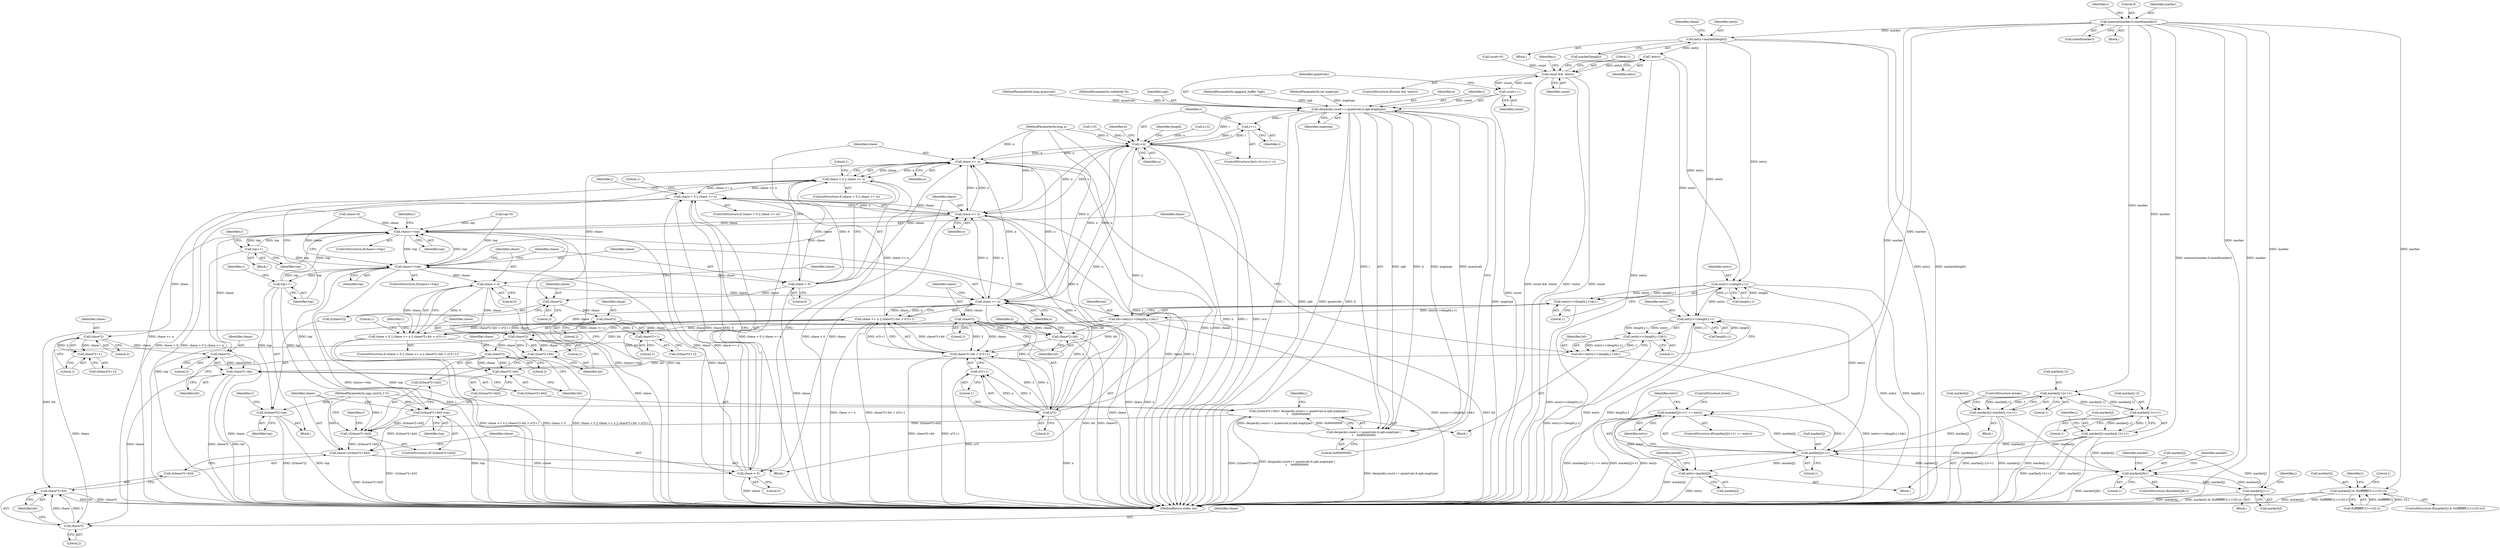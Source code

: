 digraph "1_Android_eeb4e45d5683f88488c083ecf142dc89bc3f0b47_0@API" {
"1000143" [label="(Call,memset(marker,0,sizeof(marker)))"];
"1000181" [label="(Call,entry=marker[length])"];
"1000193" [label="(Call,!entry)"];
"1000191" [label="(Call,count && !entry)"];
"1000355" [label="(Call,count++)"];
"1000353" [label="(Call,decpack(i,count++,quantvals,b,opb,maptype))"];
"1000155" [label="(Call,i++)"];
"1000152" [label="(Call,i<n)"];
"1000232" [label="(Call,chase >= n)"];
"1000228" [label="(Call,chase < 0 || chase >= n)"];
"1000306" [label="(Call,chase < 0 || chase >= n)"];
"1000242" [label="(Call,chase*2)"];
"1000250" [label="(Call,chase*2)"];
"1000249" [label="(Call,chase*2+1)"];
"1000283" [label="(Call,chase*2)"];
"1000282" [label="(Call,chase*2+bit)"];
"1000291" [label="(Call,chase*2)"];
"1000290" [label="(Call,chase*2+bit)"];
"1000301" [label="(Call,chase*2)"];
"1000300" [label="(Call,chase*2+bit)"];
"1000262" [label="(Call,chase >= n)"];
"1000261" [label="(Call,chase >= n || chase*2+bit > n*2+1)"];
"1000257" [label="(Call,chase < 0 || chase >= n || chase*2+bit > n*2+1)"];
"1000267" [label="(Call,chase*2)"];
"1000265" [label="(Call,chase*2+bit > n*2+1)"];
"1000266" [label="(Call,chase*2+bit)"];
"1000272" [label="(Call,n*2)"];
"1000271" [label="(Call,n*2+1)"];
"1000310" [label="(Call,chase >= n)"];
"1000223" [label="(Call,chase>=top)"];
"1000229" [label="(Call,chase < 0)"];
"1000237" [label="(Call,top++)"];
"1000239" [label="(Call,r[chase*2]=top)"];
"1000287" [label="(Call,r[chase*2+bit]=top)"];
"1000279" [label="(Call,!r[chase*2+bit])"];
"1000296" [label="(Call,chase=r[chase*2+bit])"];
"1000307" [label="(Call,chase < 0)"];
"1000329" [label="(Call,chase>=top)"];
"1000333" [label="(Call,top++)"];
"1000339" [label="(Call,chase*2)"];
"1000338" [label="(Call,chase*2+1)"];
"1000348" [label="(Call,chase*2)"];
"1000347" [label="(Call,chase*2+bit)"];
"1000258" [label="(Call,chase < 0)"];
"1000352" [label="(Call,decpack(i,count++,quantvals,b,opb,maptype) |\n\t    0x80000000)"];
"1000344" [label="(Call,r[chase*2+bit]= decpack(i,count++,quantvals,b,opb,maptype) |\n\t    0x80000000)"];
"1000214" [label="(Call,entry>>(length-j-1))"];
"1000213" [label="(Call,(entry>>(length-j-1))&1)"];
"1000211" [label="(Call,bit=(entry>>(length-j-1))&1)"];
"1000320" [label="(Call,entry>>(length-j-1))"];
"1000319" [label="(Call,(entry>>(length-j-1))&1)"];
"1000317" [label="(Call,bit=(entry>>(length-j-1))&1)"];
"1000407" [label="(Call,(marker[j]>>1) == entry)"];
"1000373" [label="(Call,marker[j]&1)"];
"1000391" [label="(Call,marker[j]++)"];
"1000408" [label="(Call,marker[j]>>1)"];
"1000415" [label="(Call,entry=marker[j])"];
"1000383" [label="(Call,marker[j-1]<<1)"];
"1000379" [label="(Call,marker[j]=marker[j-1]<<1)"];
"1000424" [label="(Call,marker[j-1]<<1)"];
"1000420" [label="(Call,marker[j]=marker[j-1]<<1)"];
"1000450" [label="(Call,marker[i] & (0xffffffffUL>>(32-i)))"];
"1000345" [label="(Call,r[chase*2+bit])"];
"1000414" [label="(Block,)"];
"1000110" [label="(MethodParameterIn,codebook *b)"];
"1000340" [label="(Identifier,chase)"];
"1000225" [label="(Identifier,top)"];
"1000364" [label="(Identifier,j)"];
"1000430" [label="(Literal,1)"];
"1000450" [label="(Call,marker[i] & (0xffffffffUL>>(32-i)))"];
"1000281" [label="(Identifier,r)"];
"1000132" [label="(Call,n<2)"];
"1000234" [label="(Identifier,n)"];
"1000270" [label="(Identifier,bit)"];
"1000268" [label="(Identifier,chase)"];
"1000251" [label="(Identifier,chase)"];
"1000248" [label="(Identifier,r)"];
"1000314" [label="(Literal,1)"];
"1000242" [label="(Call,chase*2)"];
"1000194" [label="(Identifier,entry)"];
"1000271" [label="(Call,n*2+1)"];
"1000334" [label="(Identifier,top)"];
"1000351" [label="(Identifier,bit)"];
"1000215" [label="(Identifier,entry)"];
"1000378" [label="(Block,)"];
"1000263" [label="(Identifier,chase)"];
"1000407" [label="(Call,(marker[j]>>1) == entry)"];
"1000260" [label="(Literal,0)"];
"1000150" [label="(Identifier,i)"];
"1000417" [label="(Call,marker[j])"];
"1000280" [label="(Call,r[chase*2+bit])"];
"1000436" [label="(Identifier,b)"];
"1000212" [label="(Identifier,bit)"];
"1000253" [label="(Literal,1)"];
"1000188" [label="(Identifier,chase)"];
"1000355" [label="(Call,count++)"];
"1000181" [label="(Call,entry=marker[length])"];
"1000311" [label="(Identifier,chase)"];
"1000262" [label="(Call,chase >= n)"];
"1000321" [label="(Identifier,entry)"];
"1000256" [label="(ControlStructure,if (chase < 0 || chase >= n || chase*2+bit > n*2+1))"];
"1000226" [label="(Block,)"];
"1000275" [label="(Literal,1)"];
"1000285" [label="(Literal,2)"];
"1000384" [label="(Call,marker[j-1])"];
"1000406" [label="(ControlStructure,if((marker[j]>>1) == entry))"];
"1000154" [label="(Identifier,n)"];
"1000224" [label="(Identifier,chase)"];
"1000377" [label="(Literal,1)"];
"1000182" [label="(Identifier,entry)"];
"1000320" [label="(Call,entry>>(length-j-1))"];
"1000152" [label="(Call,i<n)"];
"1000361" [label="(Literal,0x80000000)"];
"1000243" [label="(Identifier,chase)"];
"1000240" [label="(Call,r[chase*2])"];
"1000309" [label="(Literal,0)"];
"1000331" [label="(Identifier,top)"];
"1000247" [label="(Call,r[chase*2+1])"];
"1000222" [label="(ControlStructure,if(chase>=top))"];
"1000279" [label="(Call,!r[chase*2+bit])"];
"1000289" [label="(Identifier,r)"];
"1000121" [label="(Call,top=0)"];
"1000193" [label="(Call,!entry)"];
"1000449" [label="(ControlStructure,if(marker[i] & (0xffffffffUL>>(32-i))))"];
"1000342" [label="(Literal,1)"];
"1000216" [label="(Call,length-j-1)"];
"1000360" [label="(Identifier,maptype)"];
"1000148" [label="(ControlStructure,for(i=0;i<n;i++))"];
"1000107" [label="(MethodParameterIn,long n)"];
"1000372" [label="(ControlStructure,if(marker[j]&1))"];
"1000239" [label="(Call,r[chase*2]=top)"];
"1000319" [label="(Call,(entry>>(length-j-1))&1)"];
"1000145" [label="(Literal,0)"];
"1000415" [label="(Call,entry=marker[j])"];
"1000359" [label="(Identifier,opb)"];
"1000146" [label="(Call,sizeof(marker))"];
"1000357" [label="(Identifier,quantvals)"];
"1000356" [label="(Identifier,count)"];
"1000304" [label="(Identifier,bit)"];
"1000286" [label="(Identifier,bit)"];
"1000156" [label="(Identifier,i)"];
"1000111" [label="(MethodParameterIn,oggpack_buffer *opb)"];
"1000269" [label="(Literal,2)"];
"1000227" [label="(ControlStructure,if (chase < 0 || chase >= n))"];
"1000273" [label="(Identifier,n)"];
"1000312" [label="(Identifier,n)"];
"1000149" [label="(Call,i=0)"];
"1000315" [label="(Block,)"];
"1000370" [label="(Identifier,j)"];
"1000267" [label="(Call,chase*2)"];
"1000338" [label="(Call,chase*2+1)"];
"1000374" [label="(Call,marker[j])"];
"1000392" [label="(Call,marker[j])"];
"1000155" [label="(Call,i++)"];
"1000408" [label="(Call,marker[j]>>1)"];
"1000108" [label="(MethodParameterIn,ogg_uint32_t *r)"];
"1000250" [label="(Call,chase*2)"];
"1000432" [label="(ControlStructure,break;)"];
"1000297" [label="(Identifier,chase)"];
"1000350" [label="(Literal,2)"];
"1000328" [label="(ControlStructure,if(chase>=top))"];
"1000191" [label="(Call,count && !entry)"];
"1000295" [label="(Identifier,top)"];
"1000327" [label="(Literal,1)"];
"1000192" [label="(Identifier,count)"];
"1000332" [label="(Block,)"];
"1000333" [label="(Call,top++)"];
"1000278" [label="(ControlStructure,if(!r[chase*2+bit]))"];
"1000383" [label="(Call,marker[j-1]<<1)"];
"1000318" [label="(Identifier,bit)"];
"1000153" [label="(Identifier,i)"];
"1000228" [label="(Call,chase < 0 || chase >= n)"];
"1000236" [label="(Literal,1)"];
"1000451" [label="(Call,marker[i])"];
"1000277" [label="(Literal,1)"];
"1000230" [label="(Identifier,chase)"];
"1000187" [label="(Call,chase=0)"];
"1000233" [label="(Identifier,chase)"];
"1000294" [label="(Identifier,bit)"];
"1000282" [label="(Call,chase*2+bit)"];
"1000305" [label="(ControlStructure,if (chase < 0 || chase >= n))"];
"1000292" [label="(Identifier,chase)"];
"1000232" [label="(Call,chase >= n)"];
"1000112" [label="(MethodParameterIn,int maptype)"];
"1000358" [label="(Identifier,b)"];
"1000274" [label="(Literal,2)"];
"1000380" [label="(Call,marker[j])"];
"1000221" [label="(Literal,1)"];
"1000245" [label="(Identifier,top)"];
"1000266" [label="(Call,chase*2+bit)"];
"1000371" [label="(Block,)"];
"1000308" [label="(Identifier,chase)"];
"1000238" [label="(Identifier,top)"];
"1000420" [label="(Call,marker[j]=marker[j-1]<<1)"];
"1000200" [label="(Identifier,j)"];
"1000261" [label="(Call,chase >= n || chase*2+bit > n*2+1)"];
"1000209" [label="(Block,)"];
"1000214" [label="(Call,entry>>(length-j-1))"];
"1000353" [label="(Call,decpack(i,count++,quantvals,b,opb,maptype))"];
"1000197" [label="(Literal,1)"];
"1000307" [label="(Call,chase < 0)"];
"1000249" [label="(Call,chase*2+1)"];
"1000144" [label="(Identifier,marker)"];
"1000264" [label="(Identifier,n)"];
"1000244" [label="(Literal,2)"];
"1000117" [label="(Call,count=0)"];
"1000229" [label="(Call,chase < 0)"];
"1000405" [label="(Identifier,j)"];
"1000166" [label="(Block,)"];
"1000348" [label="(Call,chase*2)"];
"1000272" [label="(Call,n*2)"];
"1000341" [label="(Literal,2)"];
"1000143" [label="(Call,memset(marker,0,sizeof(marker)))"];
"1000300" [label="(Call,chase*2+bit)"];
"1000339" [label="(Call,chase*2)"];
"1000293" [label="(Literal,2)"];
"1000409" [label="(Call,marker[j])"];
"1000389" [label="(Literal,1)"];
"1000190" [label="(ControlStructure,if(count && !entry))"];
"1000258" [label="(Call,chase < 0)"];
"1000416" [label="(Identifier,entry)"];
"1000306" [label="(Call,chase < 0 || chase >= n)"];
"1000283" [label="(Call,chase*2)"];
"1000379" [label="(Call,marker[j]=marker[j-1]<<1)"];
"1000160" [label="(Identifier,length)"];
"1000301" [label="(Call,chase*2)"];
"1000241" [label="(Identifier,r)"];
"1000346" [label="(Identifier,r)"];
"1000223" [label="(Call,chase>=top)"];
"1000208" [label="(Identifier,j)"];
"1000425" [label="(Call,marker[j-1])"];
"1000322" [label="(Call,length-j-1)"];
"1000349" [label="(Identifier,chase)"];
"1000413" [label="(Identifier,entry)"];
"1000464" [label="(MethodReturn,static int)"];
"1000330" [label="(Identifier,chase)"];
"1000354" [label="(Identifier,i)"];
"1000381" [label="(Identifier,marker)"];
"1000211" [label="(Call,bit=(entry>>(length-j-1))&1)"];
"1000393" [label="(Identifier,marker)"];
"1000183" [label="(Call,marker[length])"];
"1000329" [label="(Call,chase>=top)"];
"1000296" [label="(Call,chase=r[chase*2+bit])"];
"1000290" [label="(Call,chase*2+bit)"];
"1000373" [label="(Call,marker[j]&1)"];
"1000352" [label="(Call,decpack(i,count++,quantvals,b,opb,maptype) |\n\t    0x80000000)"];
"1000317" [label="(Call,bit=(entry>>(length-j-1))&1)"];
"1000231" [label="(Literal,0)"];
"1000336" [label="(Call,r[chase*2+1])"];
"1000291" [label="(Call,chase*2)"];
"1000310" [label="(Call,chase >= n)"];
"1000298" [label="(Call,r[chase*2+bit])"];
"1000265" [label="(Call,chase*2+bit > n*2+1)"];
"1000421" [label="(Call,marker[j])"];
"1000303" [label="(Literal,2)"];
"1000424" [label="(Call,marker[j-1]<<1)"];
"1000412" [label="(Literal,1)"];
"1000259" [label="(Identifier,chase)"];
"1000284" [label="(Identifier,chase)"];
"1000391" [label="(Call,marker[j]++)"];
"1000390" [label="(ControlStructure,break;)"];
"1000454" [label="(Call,0xffffffffUL>>(32-i))"];
"1000448" [label="(Identifier,i)"];
"1000337" [label="(Identifier,r)"];
"1000237" [label="(Call,top++)"];
"1000142" [label="(Block,)"];
"1000344" [label="(Call,r[chase*2+bit]= decpack(i,count++,quantvals,b,opb,maptype) |\n\t    0x80000000)"];
"1000213" [label="(Call,(entry>>(length-j-1))&1)"];
"1000109" [label="(MethodParameterIn,long quantvals)"];
"1000252" [label="(Literal,2)"];
"1000347" [label="(Call,chase*2+bit)"];
"1000302" [label="(Identifier,chase)"];
"1000257" [label="(Call,chase < 0 || chase >= n || chase*2+bit > n*2+1)"];
"1000461" [label="(Literal,1)"];
"1000287" [label="(Call,r[chase*2+bit]=top)"];
"1000288" [label="(Call,r[chase*2+bit])"];
"1000422" [label="(Identifier,marker)"];
"1000143" -> "1000142"  [label="AST: "];
"1000143" -> "1000146"  [label="CFG: "];
"1000144" -> "1000143"  [label="AST: "];
"1000145" -> "1000143"  [label="AST: "];
"1000146" -> "1000143"  [label="AST: "];
"1000150" -> "1000143"  [label="CFG: "];
"1000143" -> "1000464"  [label="DDG: marker"];
"1000143" -> "1000464"  [label="DDG: memset(marker,0,sizeof(marker))"];
"1000143" -> "1000181"  [label="DDG: marker"];
"1000143" -> "1000373"  [label="DDG: marker"];
"1000143" -> "1000383"  [label="DDG: marker"];
"1000143" -> "1000391"  [label="DDG: marker"];
"1000143" -> "1000408"  [label="DDG: marker"];
"1000143" -> "1000415"  [label="DDG: marker"];
"1000143" -> "1000424"  [label="DDG: marker"];
"1000143" -> "1000450"  [label="DDG: marker"];
"1000181" -> "1000166"  [label="AST: "];
"1000181" -> "1000183"  [label="CFG: "];
"1000182" -> "1000181"  [label="AST: "];
"1000183" -> "1000181"  [label="AST: "];
"1000188" -> "1000181"  [label="CFG: "];
"1000181" -> "1000464"  [label="DDG: entry"];
"1000181" -> "1000464"  [label="DDG: marker[length]"];
"1000181" -> "1000193"  [label="DDG: entry"];
"1000181" -> "1000214"  [label="DDG: entry"];
"1000181" -> "1000320"  [label="DDG: entry"];
"1000193" -> "1000191"  [label="AST: "];
"1000193" -> "1000194"  [label="CFG: "];
"1000194" -> "1000193"  [label="AST: "];
"1000191" -> "1000193"  [label="CFG: "];
"1000193" -> "1000464"  [label="DDG: entry"];
"1000193" -> "1000191"  [label="DDG: entry"];
"1000193" -> "1000214"  [label="DDG: entry"];
"1000193" -> "1000320"  [label="DDG: entry"];
"1000191" -> "1000190"  [label="AST: "];
"1000191" -> "1000192"  [label="CFG: "];
"1000192" -> "1000191"  [label="AST: "];
"1000197" -> "1000191"  [label="CFG: "];
"1000200" -> "1000191"  [label="CFG: "];
"1000191" -> "1000464"  [label="DDG: count && !entry"];
"1000191" -> "1000464"  [label="DDG: !entry"];
"1000191" -> "1000464"  [label="DDG: count"];
"1000355" -> "1000191"  [label="DDG: count"];
"1000117" -> "1000191"  [label="DDG: count"];
"1000191" -> "1000355"  [label="DDG: count"];
"1000355" -> "1000353"  [label="AST: "];
"1000355" -> "1000356"  [label="CFG: "];
"1000356" -> "1000355"  [label="AST: "];
"1000357" -> "1000355"  [label="CFG: "];
"1000355" -> "1000464"  [label="DDG: count"];
"1000355" -> "1000353"  [label="DDG: count"];
"1000353" -> "1000352"  [label="AST: "];
"1000353" -> "1000360"  [label="CFG: "];
"1000354" -> "1000353"  [label="AST: "];
"1000357" -> "1000353"  [label="AST: "];
"1000358" -> "1000353"  [label="AST: "];
"1000359" -> "1000353"  [label="AST: "];
"1000360" -> "1000353"  [label="AST: "];
"1000361" -> "1000353"  [label="CFG: "];
"1000353" -> "1000464"  [label="DDG: quantvals"];
"1000353" -> "1000464"  [label="DDG: b"];
"1000353" -> "1000464"  [label="DDG: maptype"];
"1000353" -> "1000464"  [label="DDG: i"];
"1000353" -> "1000464"  [label="DDG: opb"];
"1000353" -> "1000155"  [label="DDG: i"];
"1000353" -> "1000352"  [label="DDG: opb"];
"1000353" -> "1000352"  [label="DDG: b"];
"1000353" -> "1000352"  [label="DDG: maptype"];
"1000353" -> "1000352"  [label="DDG: quantvals"];
"1000353" -> "1000352"  [label="DDG: i"];
"1000152" -> "1000353"  [label="DDG: i"];
"1000109" -> "1000353"  [label="DDG: quantvals"];
"1000110" -> "1000353"  [label="DDG: b"];
"1000111" -> "1000353"  [label="DDG: opb"];
"1000112" -> "1000353"  [label="DDG: maptype"];
"1000155" -> "1000148"  [label="AST: "];
"1000155" -> "1000156"  [label="CFG: "];
"1000156" -> "1000155"  [label="AST: "];
"1000153" -> "1000155"  [label="CFG: "];
"1000155" -> "1000152"  [label="DDG: i"];
"1000152" -> "1000155"  [label="DDG: i"];
"1000152" -> "1000148"  [label="AST: "];
"1000152" -> "1000154"  [label="CFG: "];
"1000153" -> "1000152"  [label="AST: "];
"1000154" -> "1000152"  [label="AST: "];
"1000160" -> "1000152"  [label="CFG: "];
"1000436" -> "1000152"  [label="CFG: "];
"1000152" -> "1000464"  [label="DDG: i<n"];
"1000152" -> "1000464"  [label="DDG: i"];
"1000152" -> "1000464"  [label="DDG: n"];
"1000149" -> "1000152"  [label="DDG: i"];
"1000310" -> "1000152"  [label="DDG: n"];
"1000262" -> "1000152"  [label="DDG: n"];
"1000132" -> "1000152"  [label="DDG: n"];
"1000272" -> "1000152"  [label="DDG: n"];
"1000232" -> "1000152"  [label="DDG: n"];
"1000107" -> "1000152"  [label="DDG: n"];
"1000152" -> "1000232"  [label="DDG: n"];
"1000152" -> "1000262"  [label="DDG: n"];
"1000152" -> "1000310"  [label="DDG: n"];
"1000232" -> "1000228"  [label="AST: "];
"1000232" -> "1000234"  [label="CFG: "];
"1000233" -> "1000232"  [label="AST: "];
"1000234" -> "1000232"  [label="AST: "];
"1000228" -> "1000232"  [label="CFG: "];
"1000232" -> "1000464"  [label="DDG: chase"];
"1000232" -> "1000464"  [label="DDG: n"];
"1000232" -> "1000228"  [label="DDG: chase"];
"1000232" -> "1000228"  [label="DDG: n"];
"1000229" -> "1000232"  [label="DDG: chase"];
"1000310" -> "1000232"  [label="DDG: n"];
"1000262" -> "1000232"  [label="DDG: n"];
"1000272" -> "1000232"  [label="DDG: n"];
"1000107" -> "1000232"  [label="DDG: n"];
"1000232" -> "1000242"  [label="DDG: chase"];
"1000232" -> "1000262"  [label="DDG: n"];
"1000232" -> "1000310"  [label="DDG: n"];
"1000228" -> "1000227"  [label="AST: "];
"1000228" -> "1000229"  [label="CFG: "];
"1000229" -> "1000228"  [label="AST: "];
"1000236" -> "1000228"  [label="CFG: "];
"1000238" -> "1000228"  [label="CFG: "];
"1000228" -> "1000464"  [label="DDG: chase < 0 || chase >= n"];
"1000228" -> "1000464"  [label="DDG: chase < 0"];
"1000228" -> "1000464"  [label="DDG: chase >= n"];
"1000229" -> "1000228"  [label="DDG: chase"];
"1000229" -> "1000228"  [label="DDG: 0"];
"1000306" -> "1000228"  [label="DDG: chase >= n"];
"1000228" -> "1000306"  [label="DDG: chase >= n"];
"1000306" -> "1000305"  [label="AST: "];
"1000306" -> "1000307"  [label="CFG: "];
"1000306" -> "1000310"  [label="CFG: "];
"1000307" -> "1000306"  [label="AST: "];
"1000310" -> "1000306"  [label="AST: "];
"1000314" -> "1000306"  [label="CFG: "];
"1000208" -> "1000306"  [label="CFG: "];
"1000306" -> "1000464"  [label="DDG: chase >= n"];
"1000306" -> "1000464"  [label="DDG: chase < 0"];
"1000306" -> "1000464"  [label="DDG: chase < 0 || chase >= n"];
"1000307" -> "1000306"  [label="DDG: chase"];
"1000307" -> "1000306"  [label="DDG: 0"];
"1000310" -> "1000306"  [label="DDG: chase"];
"1000310" -> "1000306"  [label="DDG: n"];
"1000261" -> "1000306"  [label="DDG: chase >= n"];
"1000242" -> "1000240"  [label="AST: "];
"1000242" -> "1000244"  [label="CFG: "];
"1000243" -> "1000242"  [label="AST: "];
"1000244" -> "1000242"  [label="AST: "];
"1000240" -> "1000242"  [label="CFG: "];
"1000229" -> "1000242"  [label="DDG: chase"];
"1000242" -> "1000250"  [label="DDG: chase"];
"1000250" -> "1000249"  [label="AST: "];
"1000250" -> "1000252"  [label="CFG: "];
"1000251" -> "1000250"  [label="AST: "];
"1000252" -> "1000250"  [label="AST: "];
"1000253" -> "1000250"  [label="CFG: "];
"1000250" -> "1000249"  [label="DDG: chase"];
"1000250" -> "1000249"  [label="DDG: 2"];
"1000250" -> "1000283"  [label="DDG: chase"];
"1000249" -> "1000247"  [label="AST: "];
"1000249" -> "1000253"  [label="CFG: "];
"1000253" -> "1000249"  [label="AST: "];
"1000247" -> "1000249"  [label="CFG: "];
"1000283" -> "1000282"  [label="AST: "];
"1000283" -> "1000285"  [label="CFG: "];
"1000284" -> "1000283"  [label="AST: "];
"1000285" -> "1000283"  [label="AST: "];
"1000286" -> "1000283"  [label="CFG: "];
"1000283" -> "1000282"  [label="DDG: chase"];
"1000283" -> "1000282"  [label="DDG: 2"];
"1000258" -> "1000283"  [label="DDG: chase"];
"1000267" -> "1000283"  [label="DDG: chase"];
"1000262" -> "1000283"  [label="DDG: chase"];
"1000283" -> "1000291"  [label="DDG: chase"];
"1000283" -> "1000301"  [label="DDG: chase"];
"1000282" -> "1000280"  [label="AST: "];
"1000282" -> "1000286"  [label="CFG: "];
"1000286" -> "1000282"  [label="AST: "];
"1000280" -> "1000282"  [label="CFG: "];
"1000211" -> "1000282"  [label="DDG: bit"];
"1000291" -> "1000290"  [label="AST: "];
"1000291" -> "1000293"  [label="CFG: "];
"1000292" -> "1000291"  [label="AST: "];
"1000293" -> "1000291"  [label="AST: "];
"1000294" -> "1000291"  [label="CFG: "];
"1000291" -> "1000290"  [label="DDG: chase"];
"1000291" -> "1000290"  [label="DDG: 2"];
"1000291" -> "1000301"  [label="DDG: chase"];
"1000290" -> "1000288"  [label="AST: "];
"1000290" -> "1000294"  [label="CFG: "];
"1000294" -> "1000290"  [label="AST: "];
"1000288" -> "1000290"  [label="CFG: "];
"1000211" -> "1000290"  [label="DDG: bit"];
"1000301" -> "1000300"  [label="AST: "];
"1000301" -> "1000303"  [label="CFG: "];
"1000302" -> "1000301"  [label="AST: "];
"1000303" -> "1000301"  [label="AST: "];
"1000304" -> "1000301"  [label="CFG: "];
"1000301" -> "1000300"  [label="DDG: chase"];
"1000301" -> "1000300"  [label="DDG: 2"];
"1000300" -> "1000298"  [label="AST: "];
"1000300" -> "1000304"  [label="CFG: "];
"1000304" -> "1000300"  [label="AST: "];
"1000298" -> "1000300"  [label="CFG: "];
"1000300" -> "1000464"  [label="DDG: bit"];
"1000300" -> "1000464"  [label="DDG: chase*2"];
"1000211" -> "1000300"  [label="DDG: bit"];
"1000262" -> "1000261"  [label="AST: "];
"1000262" -> "1000264"  [label="CFG: "];
"1000263" -> "1000262"  [label="AST: "];
"1000264" -> "1000262"  [label="AST: "];
"1000268" -> "1000262"  [label="CFG: "];
"1000261" -> "1000262"  [label="CFG: "];
"1000262" -> "1000464"  [label="DDG: n"];
"1000262" -> "1000464"  [label="DDG: chase"];
"1000262" -> "1000261"  [label="DDG: chase"];
"1000262" -> "1000261"  [label="DDG: n"];
"1000258" -> "1000262"  [label="DDG: chase"];
"1000310" -> "1000262"  [label="DDG: n"];
"1000272" -> "1000262"  [label="DDG: n"];
"1000107" -> "1000262"  [label="DDG: n"];
"1000262" -> "1000267"  [label="DDG: chase"];
"1000262" -> "1000272"  [label="DDG: n"];
"1000262" -> "1000310"  [label="DDG: n"];
"1000261" -> "1000257"  [label="AST: "];
"1000261" -> "1000265"  [label="CFG: "];
"1000265" -> "1000261"  [label="AST: "];
"1000257" -> "1000261"  [label="CFG: "];
"1000261" -> "1000464"  [label="DDG: chase*2+bit > n*2+1"];
"1000261" -> "1000464"  [label="DDG: chase >= n"];
"1000261" -> "1000257"  [label="DDG: chase >= n"];
"1000261" -> "1000257"  [label="DDG: chase*2+bit > n*2+1"];
"1000265" -> "1000261"  [label="DDG: chase*2+bit"];
"1000265" -> "1000261"  [label="DDG: n*2+1"];
"1000257" -> "1000256"  [label="AST: "];
"1000257" -> "1000258"  [label="CFG: "];
"1000258" -> "1000257"  [label="AST: "];
"1000277" -> "1000257"  [label="CFG: "];
"1000281" -> "1000257"  [label="CFG: "];
"1000257" -> "1000464"  [label="DDG: chase < 0"];
"1000257" -> "1000464"  [label="DDG: chase < 0 || chase >= n || chase*2+bit > n*2+1"];
"1000257" -> "1000464"  [label="DDG: chase >= n || chase*2+bit > n*2+1"];
"1000258" -> "1000257"  [label="DDG: chase"];
"1000258" -> "1000257"  [label="DDG: 0"];
"1000267" -> "1000266"  [label="AST: "];
"1000267" -> "1000269"  [label="CFG: "];
"1000268" -> "1000267"  [label="AST: "];
"1000269" -> "1000267"  [label="AST: "];
"1000270" -> "1000267"  [label="CFG: "];
"1000267" -> "1000464"  [label="DDG: chase"];
"1000267" -> "1000265"  [label="DDG: chase"];
"1000267" -> "1000265"  [label="DDG: 2"];
"1000267" -> "1000266"  [label="DDG: chase"];
"1000267" -> "1000266"  [label="DDG: 2"];
"1000265" -> "1000271"  [label="CFG: "];
"1000266" -> "1000265"  [label="AST: "];
"1000271" -> "1000265"  [label="AST: "];
"1000265" -> "1000464"  [label="DDG: chase*2+bit"];
"1000265" -> "1000464"  [label="DDG: n*2+1"];
"1000211" -> "1000265"  [label="DDG: bit"];
"1000272" -> "1000265"  [label="DDG: n"];
"1000272" -> "1000265"  [label="DDG: 2"];
"1000266" -> "1000270"  [label="CFG: "];
"1000270" -> "1000266"  [label="AST: "];
"1000273" -> "1000266"  [label="CFG: "];
"1000266" -> "1000464"  [label="DDG: chase*2"];
"1000266" -> "1000464"  [label="DDG: bit"];
"1000211" -> "1000266"  [label="DDG: bit"];
"1000272" -> "1000271"  [label="AST: "];
"1000272" -> "1000274"  [label="CFG: "];
"1000273" -> "1000272"  [label="AST: "];
"1000274" -> "1000272"  [label="AST: "];
"1000275" -> "1000272"  [label="CFG: "];
"1000272" -> "1000464"  [label="DDG: n"];
"1000272" -> "1000271"  [label="DDG: n"];
"1000272" -> "1000271"  [label="DDG: 2"];
"1000107" -> "1000272"  [label="DDG: n"];
"1000272" -> "1000310"  [label="DDG: n"];
"1000271" -> "1000275"  [label="CFG: "];
"1000275" -> "1000271"  [label="AST: "];
"1000271" -> "1000464"  [label="DDG: n*2"];
"1000310" -> "1000312"  [label="CFG: "];
"1000311" -> "1000310"  [label="AST: "];
"1000312" -> "1000310"  [label="AST: "];
"1000310" -> "1000464"  [label="DDG: n"];
"1000310" -> "1000464"  [label="DDG: chase"];
"1000310" -> "1000223"  [label="DDG: chase"];
"1000307" -> "1000310"  [label="DDG: chase"];
"1000107" -> "1000310"  [label="DDG: n"];
"1000310" -> "1000329"  [label="DDG: chase"];
"1000223" -> "1000222"  [label="AST: "];
"1000223" -> "1000225"  [label="CFG: "];
"1000224" -> "1000223"  [label="AST: "];
"1000225" -> "1000223"  [label="AST: "];
"1000230" -> "1000223"  [label="CFG: "];
"1000259" -> "1000223"  [label="CFG: "];
"1000223" -> "1000464"  [label="DDG: top"];
"1000223" -> "1000464"  [label="DDG: chase>=top"];
"1000187" -> "1000223"  [label="DDG: chase"];
"1000307" -> "1000223"  [label="DDG: chase"];
"1000333" -> "1000223"  [label="DDG: top"];
"1000121" -> "1000223"  [label="DDG: top"];
"1000329" -> "1000223"  [label="DDG: top"];
"1000237" -> "1000223"  [label="DDG: top"];
"1000223" -> "1000229"  [label="DDG: chase"];
"1000223" -> "1000237"  [label="DDG: top"];
"1000223" -> "1000258"  [label="DDG: chase"];
"1000223" -> "1000287"  [label="DDG: top"];
"1000223" -> "1000329"  [label="DDG: top"];
"1000229" -> "1000231"  [label="CFG: "];
"1000230" -> "1000229"  [label="AST: "];
"1000231" -> "1000229"  [label="AST: "];
"1000233" -> "1000229"  [label="CFG: "];
"1000229" -> "1000464"  [label="DDG: chase"];
"1000237" -> "1000226"  [label="AST: "];
"1000237" -> "1000238"  [label="CFG: "];
"1000238" -> "1000237"  [label="AST: "];
"1000241" -> "1000237"  [label="CFG: "];
"1000237" -> "1000239"  [label="DDG: top"];
"1000237" -> "1000287"  [label="DDG: top"];
"1000237" -> "1000329"  [label="DDG: top"];
"1000239" -> "1000226"  [label="AST: "];
"1000239" -> "1000245"  [label="CFG: "];
"1000240" -> "1000239"  [label="AST: "];
"1000245" -> "1000239"  [label="AST: "];
"1000248" -> "1000239"  [label="CFG: "];
"1000239" -> "1000464"  [label="DDG: r[chase*2]"];
"1000239" -> "1000464"  [label="DDG: top"];
"1000108" -> "1000239"  [label="DDG: r"];
"1000287" -> "1000278"  [label="AST: "];
"1000287" -> "1000295"  [label="CFG: "];
"1000288" -> "1000287"  [label="AST: "];
"1000295" -> "1000287"  [label="AST: "];
"1000297" -> "1000287"  [label="CFG: "];
"1000287" -> "1000464"  [label="DDG: top"];
"1000287" -> "1000279"  [label="DDG: r[chase*2+bit]"];
"1000108" -> "1000287"  [label="DDG: r"];
"1000287" -> "1000296"  [label="DDG: r[chase*2+bit]"];
"1000279" -> "1000278"  [label="AST: "];
"1000279" -> "1000280"  [label="CFG: "];
"1000280" -> "1000279"  [label="AST: "];
"1000289" -> "1000279"  [label="CFG: "];
"1000297" -> "1000279"  [label="CFG: "];
"1000279" -> "1000464"  [label="DDG: !r[chase*2+bit]"];
"1000344" -> "1000279"  [label="DDG: r[chase*2+bit]"];
"1000108" -> "1000279"  [label="DDG: r"];
"1000279" -> "1000296"  [label="DDG: r[chase*2+bit]"];
"1000296" -> "1000209"  [label="AST: "];
"1000296" -> "1000298"  [label="CFG: "];
"1000297" -> "1000296"  [label="AST: "];
"1000298" -> "1000296"  [label="AST: "];
"1000308" -> "1000296"  [label="CFG: "];
"1000296" -> "1000464"  [label="DDG: r[chase*2+bit]"];
"1000108" -> "1000296"  [label="DDG: r"];
"1000296" -> "1000307"  [label="DDG: chase"];
"1000307" -> "1000309"  [label="CFG: "];
"1000308" -> "1000307"  [label="AST: "];
"1000309" -> "1000307"  [label="AST: "];
"1000311" -> "1000307"  [label="CFG: "];
"1000307" -> "1000464"  [label="DDG: chase"];
"1000307" -> "1000329"  [label="DDG: chase"];
"1000329" -> "1000328"  [label="AST: "];
"1000329" -> "1000331"  [label="CFG: "];
"1000330" -> "1000329"  [label="AST: "];
"1000331" -> "1000329"  [label="AST: "];
"1000334" -> "1000329"  [label="CFG: "];
"1000346" -> "1000329"  [label="CFG: "];
"1000329" -> "1000464"  [label="DDG: top"];
"1000329" -> "1000464"  [label="DDG: chase>=top"];
"1000187" -> "1000329"  [label="DDG: chase"];
"1000333" -> "1000329"  [label="DDG: top"];
"1000121" -> "1000329"  [label="DDG: top"];
"1000329" -> "1000333"  [label="DDG: top"];
"1000329" -> "1000339"  [label="DDG: chase"];
"1000329" -> "1000348"  [label="DDG: chase"];
"1000333" -> "1000332"  [label="AST: "];
"1000333" -> "1000334"  [label="CFG: "];
"1000334" -> "1000333"  [label="AST: "];
"1000337" -> "1000333"  [label="CFG: "];
"1000333" -> "1000464"  [label="DDG: top"];
"1000339" -> "1000338"  [label="AST: "];
"1000339" -> "1000341"  [label="CFG: "];
"1000340" -> "1000339"  [label="AST: "];
"1000341" -> "1000339"  [label="AST: "];
"1000342" -> "1000339"  [label="CFG: "];
"1000339" -> "1000338"  [label="DDG: chase"];
"1000339" -> "1000338"  [label="DDG: 2"];
"1000339" -> "1000348"  [label="DDG: chase"];
"1000338" -> "1000336"  [label="AST: "];
"1000338" -> "1000342"  [label="CFG: "];
"1000342" -> "1000338"  [label="AST: "];
"1000336" -> "1000338"  [label="CFG: "];
"1000348" -> "1000347"  [label="AST: "];
"1000348" -> "1000350"  [label="CFG: "];
"1000349" -> "1000348"  [label="AST: "];
"1000350" -> "1000348"  [label="AST: "];
"1000351" -> "1000348"  [label="CFG: "];
"1000348" -> "1000464"  [label="DDG: chase"];
"1000348" -> "1000347"  [label="DDG: chase"];
"1000348" -> "1000347"  [label="DDG: 2"];
"1000347" -> "1000345"  [label="AST: "];
"1000347" -> "1000351"  [label="CFG: "];
"1000351" -> "1000347"  [label="AST: "];
"1000345" -> "1000347"  [label="CFG: "];
"1000347" -> "1000464"  [label="DDG: bit"];
"1000347" -> "1000464"  [label="DDG: chase*2"];
"1000317" -> "1000347"  [label="DDG: bit"];
"1000258" -> "1000260"  [label="CFG: "];
"1000259" -> "1000258"  [label="AST: "];
"1000260" -> "1000258"  [label="AST: "];
"1000263" -> "1000258"  [label="CFG: "];
"1000258" -> "1000464"  [label="DDG: chase"];
"1000352" -> "1000344"  [label="AST: "];
"1000352" -> "1000361"  [label="CFG: "];
"1000361" -> "1000352"  [label="AST: "];
"1000344" -> "1000352"  [label="CFG: "];
"1000352" -> "1000464"  [label="DDG: decpack(i,count++,quantvals,b,opb,maptype)"];
"1000352" -> "1000344"  [label="DDG: decpack(i,count++,quantvals,b,opb,maptype)"];
"1000352" -> "1000344"  [label="DDG: 0x80000000"];
"1000344" -> "1000315"  [label="AST: "];
"1000345" -> "1000344"  [label="AST: "];
"1000364" -> "1000344"  [label="CFG: "];
"1000344" -> "1000464"  [label="DDG: decpack(i,count++,quantvals,b,opb,maptype) |\n\t    0x80000000"];
"1000344" -> "1000464"  [label="DDG: r[chase*2+bit]"];
"1000108" -> "1000344"  [label="DDG: r"];
"1000214" -> "1000213"  [label="AST: "];
"1000214" -> "1000216"  [label="CFG: "];
"1000215" -> "1000214"  [label="AST: "];
"1000216" -> "1000214"  [label="AST: "];
"1000221" -> "1000214"  [label="CFG: "];
"1000214" -> "1000464"  [label="DDG: length-j-1"];
"1000214" -> "1000464"  [label="DDG: entry"];
"1000214" -> "1000213"  [label="DDG: entry"];
"1000214" -> "1000213"  [label="DDG: length-j-1"];
"1000216" -> "1000214"  [label="DDG: length"];
"1000216" -> "1000214"  [label="DDG: j-1"];
"1000214" -> "1000320"  [label="DDG: entry"];
"1000213" -> "1000211"  [label="AST: "];
"1000213" -> "1000221"  [label="CFG: "];
"1000221" -> "1000213"  [label="AST: "];
"1000211" -> "1000213"  [label="CFG: "];
"1000213" -> "1000464"  [label="DDG: entry>>(length-j-1)"];
"1000213" -> "1000211"  [label="DDG: entry>>(length-j-1)"];
"1000213" -> "1000211"  [label="DDG: 1"];
"1000211" -> "1000209"  [label="AST: "];
"1000212" -> "1000211"  [label="AST: "];
"1000224" -> "1000211"  [label="CFG: "];
"1000211" -> "1000464"  [label="DDG: bit"];
"1000211" -> "1000464"  [label="DDG: (entry>>(length-j-1))&1"];
"1000320" -> "1000319"  [label="AST: "];
"1000320" -> "1000322"  [label="CFG: "];
"1000321" -> "1000320"  [label="AST: "];
"1000322" -> "1000320"  [label="AST: "];
"1000327" -> "1000320"  [label="CFG: "];
"1000320" -> "1000464"  [label="DDG: length-j-1"];
"1000320" -> "1000464"  [label="DDG: entry"];
"1000320" -> "1000319"  [label="DDG: entry"];
"1000320" -> "1000319"  [label="DDG: length-j-1"];
"1000322" -> "1000320"  [label="DDG: length"];
"1000322" -> "1000320"  [label="DDG: j-1"];
"1000320" -> "1000407"  [label="DDG: entry"];
"1000319" -> "1000317"  [label="AST: "];
"1000319" -> "1000327"  [label="CFG: "];
"1000327" -> "1000319"  [label="AST: "];
"1000317" -> "1000319"  [label="CFG: "];
"1000319" -> "1000464"  [label="DDG: entry>>(length-j-1)"];
"1000319" -> "1000317"  [label="DDG: entry>>(length-j-1)"];
"1000319" -> "1000317"  [label="DDG: 1"];
"1000317" -> "1000315"  [label="AST: "];
"1000318" -> "1000317"  [label="AST: "];
"1000330" -> "1000317"  [label="CFG: "];
"1000317" -> "1000464"  [label="DDG: (entry>>(length-j-1))&1"];
"1000407" -> "1000406"  [label="AST: "];
"1000407" -> "1000413"  [label="CFG: "];
"1000408" -> "1000407"  [label="AST: "];
"1000413" -> "1000407"  [label="AST: "];
"1000416" -> "1000407"  [label="CFG: "];
"1000432" -> "1000407"  [label="CFG: "];
"1000407" -> "1000464"  [label="DDG: (marker[j]>>1) == entry"];
"1000407" -> "1000464"  [label="DDG: marker[j]>>1"];
"1000407" -> "1000464"  [label="DDG: entry"];
"1000408" -> "1000407"  [label="DDG: marker[j]"];
"1000408" -> "1000407"  [label="DDG: 1"];
"1000415" -> "1000407"  [label="DDG: entry"];
"1000373" -> "1000372"  [label="AST: "];
"1000373" -> "1000377"  [label="CFG: "];
"1000374" -> "1000373"  [label="AST: "];
"1000377" -> "1000373"  [label="AST: "];
"1000381" -> "1000373"  [label="CFG: "];
"1000393" -> "1000373"  [label="CFG: "];
"1000373" -> "1000464"  [label="DDG: marker[j]&1"];
"1000408" -> "1000373"  [label="DDG: marker[j]"];
"1000391" -> "1000373"  [label="DDG: marker[j]"];
"1000420" -> "1000373"  [label="DDG: marker[j]"];
"1000379" -> "1000373"  [label="DDG: marker[j]"];
"1000373" -> "1000391"  [label="DDG: marker[j]"];
"1000391" -> "1000371"  [label="AST: "];
"1000391" -> "1000392"  [label="CFG: "];
"1000392" -> "1000391"  [label="AST: "];
"1000370" -> "1000391"  [label="CFG: "];
"1000391" -> "1000464"  [label="DDG: marker[j]"];
"1000391" -> "1000408"  [label="DDG: marker[j]"];
"1000408" -> "1000412"  [label="CFG: "];
"1000409" -> "1000408"  [label="AST: "];
"1000412" -> "1000408"  [label="AST: "];
"1000413" -> "1000408"  [label="CFG: "];
"1000408" -> "1000464"  [label="DDG: marker[j]"];
"1000420" -> "1000408"  [label="DDG: marker[j]"];
"1000379" -> "1000408"  [label="DDG: marker[j]"];
"1000408" -> "1000415"  [label="DDG: marker[j]"];
"1000415" -> "1000414"  [label="AST: "];
"1000415" -> "1000417"  [label="CFG: "];
"1000416" -> "1000415"  [label="AST: "];
"1000417" -> "1000415"  [label="AST: "];
"1000422" -> "1000415"  [label="CFG: "];
"1000415" -> "1000464"  [label="DDG: entry"];
"1000383" -> "1000379"  [label="AST: "];
"1000383" -> "1000389"  [label="CFG: "];
"1000384" -> "1000383"  [label="AST: "];
"1000389" -> "1000383"  [label="AST: "];
"1000379" -> "1000383"  [label="CFG: "];
"1000383" -> "1000464"  [label="DDG: marker[j-1]"];
"1000383" -> "1000379"  [label="DDG: marker[j-1]"];
"1000383" -> "1000379"  [label="DDG: 1"];
"1000424" -> "1000383"  [label="DDG: marker[j-1]"];
"1000383" -> "1000424"  [label="DDG: marker[j-1]"];
"1000379" -> "1000378"  [label="AST: "];
"1000380" -> "1000379"  [label="AST: "];
"1000390" -> "1000379"  [label="CFG: "];
"1000379" -> "1000464"  [label="DDG: marker[j-1]<<1"];
"1000379" -> "1000464"  [label="DDG: marker[j]"];
"1000424" -> "1000420"  [label="AST: "];
"1000424" -> "1000430"  [label="CFG: "];
"1000425" -> "1000424"  [label="AST: "];
"1000430" -> "1000424"  [label="AST: "];
"1000420" -> "1000424"  [label="CFG: "];
"1000424" -> "1000464"  [label="DDG: marker[j-1]"];
"1000424" -> "1000420"  [label="DDG: marker[j-1]"];
"1000424" -> "1000420"  [label="DDG: 1"];
"1000420" -> "1000414"  [label="AST: "];
"1000421" -> "1000420"  [label="AST: "];
"1000405" -> "1000420"  [label="CFG: "];
"1000420" -> "1000464"  [label="DDG: marker[j-1]<<1"];
"1000420" -> "1000464"  [label="DDG: marker[j]"];
"1000450" -> "1000449"  [label="AST: "];
"1000450" -> "1000454"  [label="CFG: "];
"1000451" -> "1000450"  [label="AST: "];
"1000454" -> "1000450"  [label="AST: "];
"1000461" -> "1000450"  [label="CFG: "];
"1000448" -> "1000450"  [label="CFG: "];
"1000450" -> "1000464"  [label="DDG: marker[i] & (0xffffffffUL>>(32-i))"];
"1000450" -> "1000464"  [label="DDG: marker[i]"];
"1000450" -> "1000464"  [label="DDG: 0xffffffffUL>>(32-i)"];
"1000454" -> "1000450"  [label="DDG: 0xffffffffUL"];
"1000454" -> "1000450"  [label="DDG: 32-i"];
}
